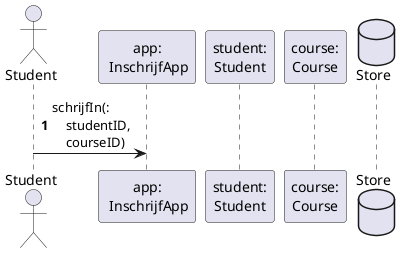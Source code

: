 @startuml

autonumber

actor Student
participant "app:\n InschrijfApp" as app
participant "student:\nStudent" as student
participant "course:\nCourse" as course
database Store

Student -> app: schrijfIn(: \n\
    studentID,\n\
    courseID)

@enduml